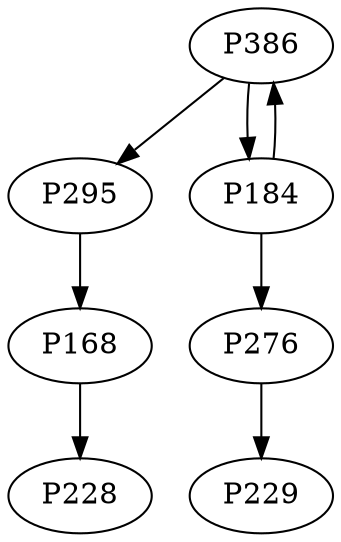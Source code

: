 digraph {
	P386 -> P295
	P168 -> P228
	P184 -> P276
	P184 -> P386
	P276 -> P229
	P386 -> P184
	P295 -> P168
}